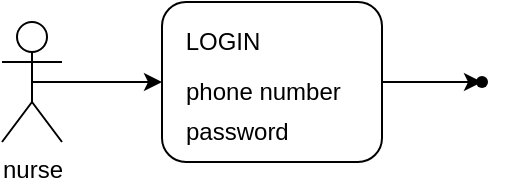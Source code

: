 <mxfile version="20.1.4" type="device"><diagram id="yA04r0fJ_eK32CetNrip" name="Page-1"><mxGraphModel dx="798" dy="475" grid="1" gridSize="10" guides="1" tooltips="1" connect="1" arrows="1" fold="1" page="1" pageScale="1" pageWidth="850" pageHeight="1100" math="0" shadow="0"><root><mxCell id="0"/><mxCell id="1" parent="0"/><mxCell id="fZcbEwvWH7WH1JpPapL--2" style="edgeStyle=orthogonalEdgeStyle;rounded=0;orthogonalLoop=1;jettySize=auto;html=1;exitX=0.5;exitY=0.5;exitDx=0;exitDy=0;exitPerimeter=0;" edge="1" parent="1" source="fZcbEwvWH7WH1JpPapL--1"><mxGeometry relative="1" as="geometry"><mxPoint x="120" y="350" as="targetPoint"/></mxGeometry></mxCell><mxCell id="fZcbEwvWH7WH1JpPapL--1" value="nurse" style="shape=umlActor;verticalLabelPosition=bottom;verticalAlign=top;html=1;outlineConnect=0;" vertex="1" parent="1"><mxGeometry x="40" y="320" width="30" height="60" as="geometry"/></mxCell><mxCell id="fZcbEwvWH7WH1JpPapL--8" value="" style="edgeStyle=orthogonalEdgeStyle;rounded=0;orthogonalLoop=1;jettySize=auto;html=1;" edge="1" parent="1" source="fZcbEwvWH7WH1JpPapL--6" target="fZcbEwvWH7WH1JpPapL--7"><mxGeometry relative="1" as="geometry"/></mxCell><mxCell id="fZcbEwvWH7WH1JpPapL--6" value="" style="rounded=1;whiteSpace=wrap;html=1;" vertex="1" parent="1"><mxGeometry x="120" y="310" width="110" height="80" as="geometry"/></mxCell><mxCell id="fZcbEwvWH7WH1JpPapL--3" value="LOGIN" style="text;html=1;align=center;verticalAlign=middle;resizable=0;points=[];autosize=1;strokeColor=none;fillColor=none;" vertex="1" parent="1"><mxGeometry x="120" y="315" width="60" height="30" as="geometry"/></mxCell><mxCell id="fZcbEwvWH7WH1JpPapL--4" value="phone number&amp;nbsp;" style="text;html=1;align=left;verticalAlign=middle;resizable=0;points=[];autosize=1;strokeColor=none;fillColor=none;" vertex="1" parent="1"><mxGeometry x="130" y="340" width="100" height="30" as="geometry"/></mxCell><mxCell id="fZcbEwvWH7WH1JpPapL--5" value="password" style="text;html=1;align=left;verticalAlign=middle;resizable=0;points=[];autosize=1;strokeColor=none;fillColor=none;" vertex="1" parent="1"><mxGeometry x="130" y="360" width="70" height="30" as="geometry"/></mxCell><mxCell id="fZcbEwvWH7WH1JpPapL--7" value="" style="shape=waypoint;sketch=0;size=6;pointerEvents=1;points=[];fillColor=default;resizable=0;rotatable=0;perimeter=centerPerimeter;snapToPoint=1;rounded=1;" vertex="1" parent="1"><mxGeometry x="260" y="330" width="40" height="40" as="geometry"/></mxCell></root></mxGraphModel></diagram></mxfile>